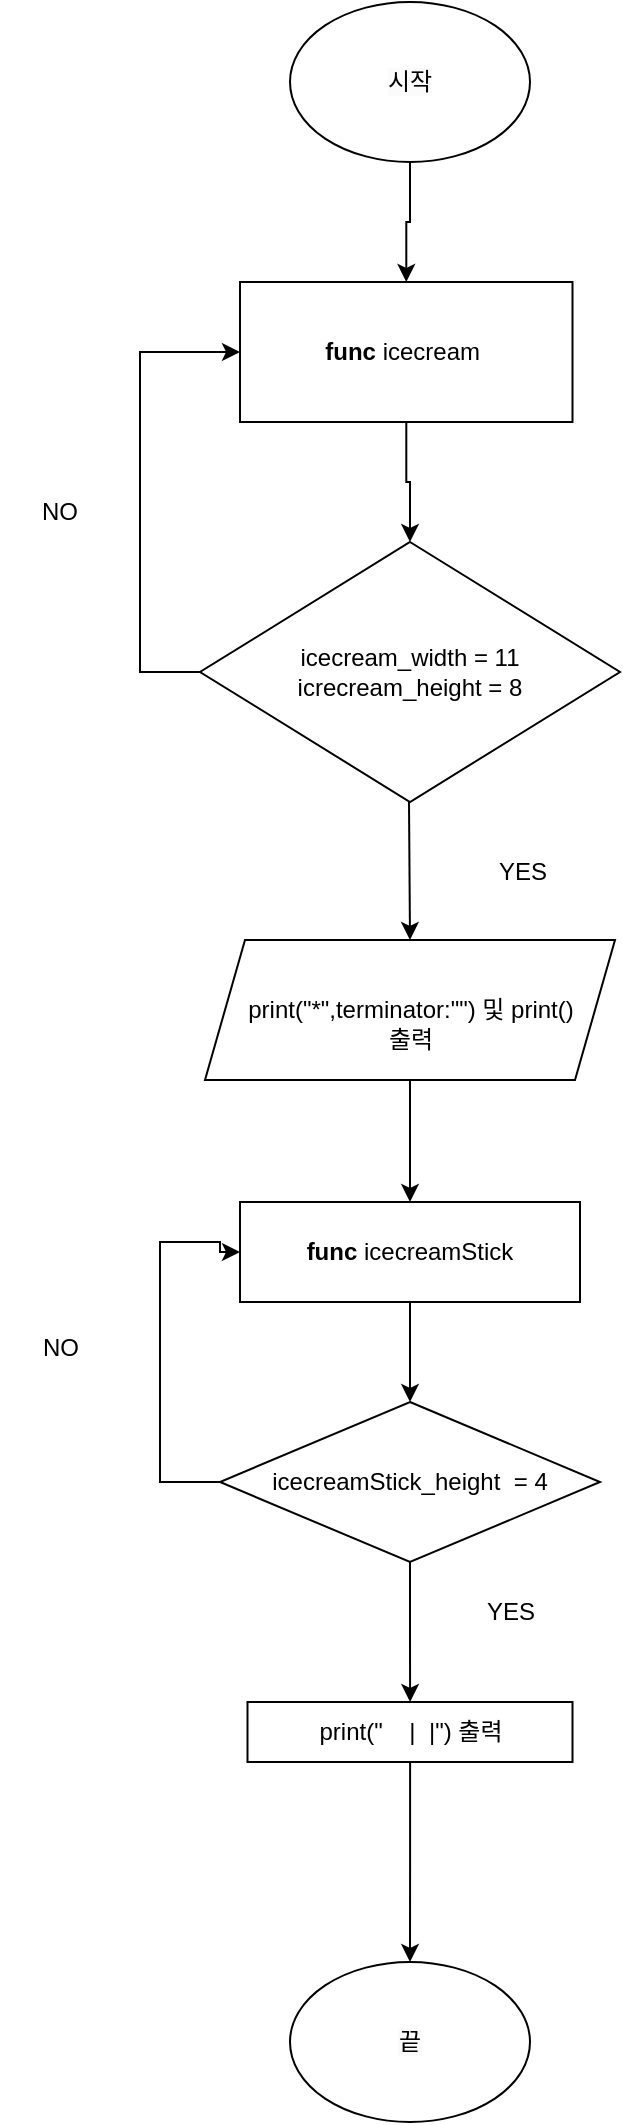 <mxfile version="22.0.4" type="device">
  <diagram id="C5RBs43oDa-KdzZeNtuy" name="Page-1">
    <mxGraphModel dx="913" dy="1209" grid="1" gridSize="10" guides="1" tooltips="1" connect="1" arrows="1" fold="1" page="1" pageScale="1" pageWidth="827" pageHeight="1169" math="0" shadow="0">
      <root>
        <mxCell id="WIyWlLk6GJQsqaUBKTNV-0" />
        <mxCell id="WIyWlLk6GJQsqaUBKTNV-1" parent="WIyWlLk6GJQsqaUBKTNV-0" />
        <mxCell id="QqLcVwo9QoX3QOBpYelw-40" value="" style="edgeStyle=orthogonalEdgeStyle;rounded=0;orthogonalLoop=1;jettySize=auto;html=1;" edge="1" parent="WIyWlLk6GJQsqaUBKTNV-1" source="jcfoB18Za6nkCLDU9kAL-1" target="jcfoB18Za6nkCLDU9kAL-6">
          <mxGeometry relative="1" as="geometry" />
        </mxCell>
        <mxCell id="jcfoB18Za6nkCLDU9kAL-1" value="&lt;meta charset=&quot;utf-8&quot;&gt;&lt;span style=&quot;color: rgb(0, 0, 0); font-family: Helvetica; font-size: 12px; font-style: normal; font-variant-ligatures: normal; font-variant-caps: normal; font-weight: 400; letter-spacing: normal; orphans: 2; text-align: center; text-indent: 0px; text-transform: none; widows: 2; word-spacing: 0px; -webkit-text-stroke-width: 0px; background-color: rgb(251, 251, 251); text-decoration-thickness: initial; text-decoration-style: initial; text-decoration-color: initial; float: none; display: inline !important;&quot;&gt;시작&lt;/span&gt;" style="ellipse;whiteSpace=wrap;html=1;" parent="WIyWlLk6GJQsqaUBKTNV-1" vertex="1">
          <mxGeometry x="145" y="10" width="120" height="80" as="geometry" />
        </mxCell>
        <mxCell id="jcfoB18Za6nkCLDU9kAL-4" value="&lt;span style=&quot;color: rgb(0, 0, 0); font-family: Helvetica; font-size: 12px; font-style: normal; font-variant-ligatures: normal; font-variant-caps: normal; font-weight: 400; letter-spacing: normal; orphans: 2; text-align: center; text-indent: 0px; text-transform: none; widows: 2; word-spacing: 0px; -webkit-text-stroke-width: 0px; background-color: rgb(251, 251, 251); text-decoration-thickness: initial; text-decoration-style: initial; text-decoration-color: initial; float: none; display: inline !important;&quot;&gt;끝&lt;/span&gt;" style="ellipse;whiteSpace=wrap;html=1;" parent="WIyWlLk6GJQsqaUBKTNV-1" vertex="1">
          <mxGeometry x="145" y="990" width="120" height="80" as="geometry" />
        </mxCell>
        <mxCell id="QqLcVwo9QoX3QOBpYelw-21" style="edgeStyle=orthogonalEdgeStyle;rounded=0;orthogonalLoop=1;jettySize=auto;html=1;entryX=0.5;entryY=0;entryDx=0;entryDy=0;" edge="1" parent="WIyWlLk6GJQsqaUBKTNV-1" source="jcfoB18Za6nkCLDU9kAL-6" target="QqLcVwo9QoX3QOBpYelw-3">
          <mxGeometry relative="1" as="geometry" />
        </mxCell>
        <mxCell id="jcfoB18Za6nkCLDU9kAL-6" value="&lt;b&gt;func&lt;/b&gt;&lt;span style=&quot;color: rgba(255, 255, 255, 0.85);&quot; class=&quot;s2&quot;&gt; &lt;/span&gt;icecream&amp;nbsp;" style="rounded=0;whiteSpace=wrap;html=1;" parent="WIyWlLk6GJQsqaUBKTNV-1" vertex="1">
          <mxGeometry x="120" y="150" width="166.25" height="70" as="geometry" />
        </mxCell>
        <mxCell id="jcfoB18Za6nkCLDU9kAL-7" value="" style="edgeStyle=orthogonalEdgeStyle;rounded=0;orthogonalLoop=1;jettySize=auto;html=1;" parent="WIyWlLk6GJQsqaUBKTNV-1" source="jcfoB18Za6nkCLDU9kAL-8" target="jcfoB18Za6nkCLDU9kAL-4" edge="1">
          <mxGeometry relative="1" as="geometry" />
        </mxCell>
        <mxCell id="jcfoB18Za6nkCLDU9kAL-8" value="print(&quot;&amp;nbsp; &amp;nbsp; |&amp;nbsp; |&quot;) 출력" style="rounded=0;whiteSpace=wrap;html=1;" parent="WIyWlLk6GJQsqaUBKTNV-1" vertex="1">
          <mxGeometry x="123.75" y="860" width="162.5" height="30" as="geometry" />
        </mxCell>
        <mxCell id="QqLcVwo9QoX3QOBpYelw-2" value="NO" style="text;html=1;strokeColor=none;fillColor=none;align=center;verticalAlign=middle;whiteSpace=wrap;rounded=0;" vertex="1" parent="WIyWlLk6GJQsqaUBKTNV-1">
          <mxGeometry y="250" width="60" height="30" as="geometry" />
        </mxCell>
        <mxCell id="QqLcVwo9QoX3QOBpYelw-19" value="" style="edgeStyle=orthogonalEdgeStyle;rounded=0;orthogonalLoop=1;jettySize=auto;html=1;entryX=0;entryY=0.5;entryDx=0;entryDy=0;" edge="1" parent="WIyWlLk6GJQsqaUBKTNV-1" source="QqLcVwo9QoX3QOBpYelw-3" target="jcfoB18Za6nkCLDU9kAL-6">
          <mxGeometry relative="1" as="geometry">
            <mxPoint x="-45" y="345" as="targetPoint" />
            <Array as="points">
              <mxPoint x="70" y="345" />
              <mxPoint x="70" y="185" />
            </Array>
          </mxGeometry>
        </mxCell>
        <mxCell id="QqLcVwo9QoX3QOBpYelw-3" value="icecream_width = 11&lt;br style=&quot;border-color: var(--border-color);&quot;&gt;icrecream_height = 8" style="rhombus;whiteSpace=wrap;html=1;" vertex="1" parent="WIyWlLk6GJQsqaUBKTNV-1">
          <mxGeometry x="100" y="280" width="210" height="130" as="geometry" />
        </mxCell>
        <mxCell id="QqLcVwo9QoX3QOBpYelw-30" value="" style="edgeStyle=orthogonalEdgeStyle;rounded=0;orthogonalLoop=1;jettySize=auto;html=1;" edge="1" parent="WIyWlLk6GJQsqaUBKTNV-1" source="QqLcVwo9QoX3QOBpYelw-5" target="QqLcVwo9QoX3QOBpYelw-29">
          <mxGeometry relative="1" as="geometry" />
        </mxCell>
        <mxCell id="QqLcVwo9QoX3QOBpYelw-5" value="&lt;br style=&quot;border-color: var(--border-color);&quot;&gt;print(&quot;*&quot;,terminator:&quot;&quot;) 및 print()&lt;br style=&quot;border-color: var(--border-color);&quot;&gt;출력" style="shape=parallelogram;perimeter=parallelogramPerimeter;whiteSpace=wrap;html=1;fixedSize=1;" vertex="1" parent="WIyWlLk6GJQsqaUBKTNV-1">
          <mxGeometry x="102.5" y="479" width="205" height="70" as="geometry" />
        </mxCell>
        <mxCell id="QqLcVwo9QoX3QOBpYelw-6" style="edgeStyle=orthogonalEdgeStyle;rounded=0;orthogonalLoop=1;jettySize=auto;html=1;exitX=0.5;exitY=1;exitDx=0;exitDy=0;" edge="1" parent="WIyWlLk6GJQsqaUBKTNV-1" source="QqLcVwo9QoX3QOBpYelw-5" target="QqLcVwo9QoX3QOBpYelw-5">
          <mxGeometry relative="1" as="geometry" />
        </mxCell>
        <mxCell id="QqLcVwo9QoX3QOBpYelw-8" value="YES" style="text;html=1;align=center;verticalAlign=middle;resizable=0;points=[];autosize=1;strokeColor=none;fillColor=none;" vertex="1" parent="WIyWlLk6GJQsqaUBKTNV-1">
          <mxGeometry x="236.25" y="430" width="50" height="30" as="geometry" />
        </mxCell>
        <mxCell id="QqLcVwo9QoX3QOBpYelw-27" style="edgeStyle=orthogonalEdgeStyle;rounded=0;orthogonalLoop=1;jettySize=auto;html=1;entryX=0.5;entryY=0;entryDx=0;entryDy=0;" edge="1" parent="WIyWlLk6GJQsqaUBKTNV-1" target="QqLcVwo9QoX3QOBpYelw-5">
          <mxGeometry relative="1" as="geometry">
            <mxPoint x="204.5" y="410" as="sourcePoint" />
            <mxPoint x="204.5" y="485" as="targetPoint" />
          </mxGeometry>
        </mxCell>
        <mxCell id="QqLcVwo9QoX3QOBpYelw-31" value="" style="edgeStyle=orthogonalEdgeStyle;rounded=0;orthogonalLoop=1;jettySize=auto;html=1;" edge="1" parent="WIyWlLk6GJQsqaUBKTNV-1" source="QqLcVwo9QoX3QOBpYelw-29">
          <mxGeometry relative="1" as="geometry">
            <mxPoint x="205" y="710" as="targetPoint" />
          </mxGeometry>
        </mxCell>
        <mxCell id="QqLcVwo9QoX3QOBpYelw-29" value="&lt;b style=&quot;border-color: var(--border-color);&quot;&gt;func&lt;/b&gt;&amp;nbsp;icecreamStick" style="rounded=0;whiteSpace=wrap;html=1;" vertex="1" parent="WIyWlLk6GJQsqaUBKTNV-1">
          <mxGeometry x="120" y="610" width="170" height="50" as="geometry" />
        </mxCell>
        <mxCell id="QqLcVwo9QoX3QOBpYelw-34" value="" style="edgeStyle=orthogonalEdgeStyle;rounded=0;orthogonalLoop=1;jettySize=auto;html=1;" edge="1" parent="WIyWlLk6GJQsqaUBKTNV-1" source="QqLcVwo9QoX3QOBpYelw-33" target="jcfoB18Za6nkCLDU9kAL-8">
          <mxGeometry relative="1" as="geometry" />
        </mxCell>
        <mxCell id="QqLcVwo9QoX3QOBpYelw-33" value="icecreamStick_height&amp;nbsp; = 4" style="rhombus;whiteSpace=wrap;html=1;" vertex="1" parent="WIyWlLk6GJQsqaUBKTNV-1">
          <mxGeometry x="110" y="710" width="190" height="80" as="geometry" />
        </mxCell>
        <mxCell id="QqLcVwo9QoX3QOBpYelw-35" value="" style="edgeStyle=orthogonalEdgeStyle;rounded=0;orthogonalLoop=1;jettySize=auto;html=1;entryX=0;entryY=0.5;entryDx=0;entryDy=0;" edge="1" parent="WIyWlLk6GJQsqaUBKTNV-1" target="QqLcVwo9QoX3QOBpYelw-29">
          <mxGeometry relative="1" as="geometry">
            <mxPoint x="110" y="750" as="sourcePoint" />
            <mxPoint x="110" y="640" as="targetPoint" />
            <Array as="points">
              <mxPoint x="80" y="750" />
              <mxPoint x="80" y="630" />
              <mxPoint x="110" y="630" />
              <mxPoint x="110" y="635" />
            </Array>
          </mxGeometry>
        </mxCell>
        <mxCell id="QqLcVwo9QoX3QOBpYelw-37" value="NO" style="text;html=1;align=center;verticalAlign=middle;resizable=0;points=[];autosize=1;strokeColor=none;fillColor=none;" vertex="1" parent="WIyWlLk6GJQsqaUBKTNV-1">
          <mxGeometry x="10" y="668" width="40" height="30" as="geometry" />
        </mxCell>
        <mxCell id="QqLcVwo9QoX3QOBpYelw-38" value="YES" style="text;html=1;align=center;verticalAlign=middle;resizable=0;points=[];autosize=1;strokeColor=none;fillColor=none;" vertex="1" parent="WIyWlLk6GJQsqaUBKTNV-1">
          <mxGeometry x="230" y="800" width="50" height="30" as="geometry" />
        </mxCell>
      </root>
    </mxGraphModel>
  </diagram>
</mxfile>
